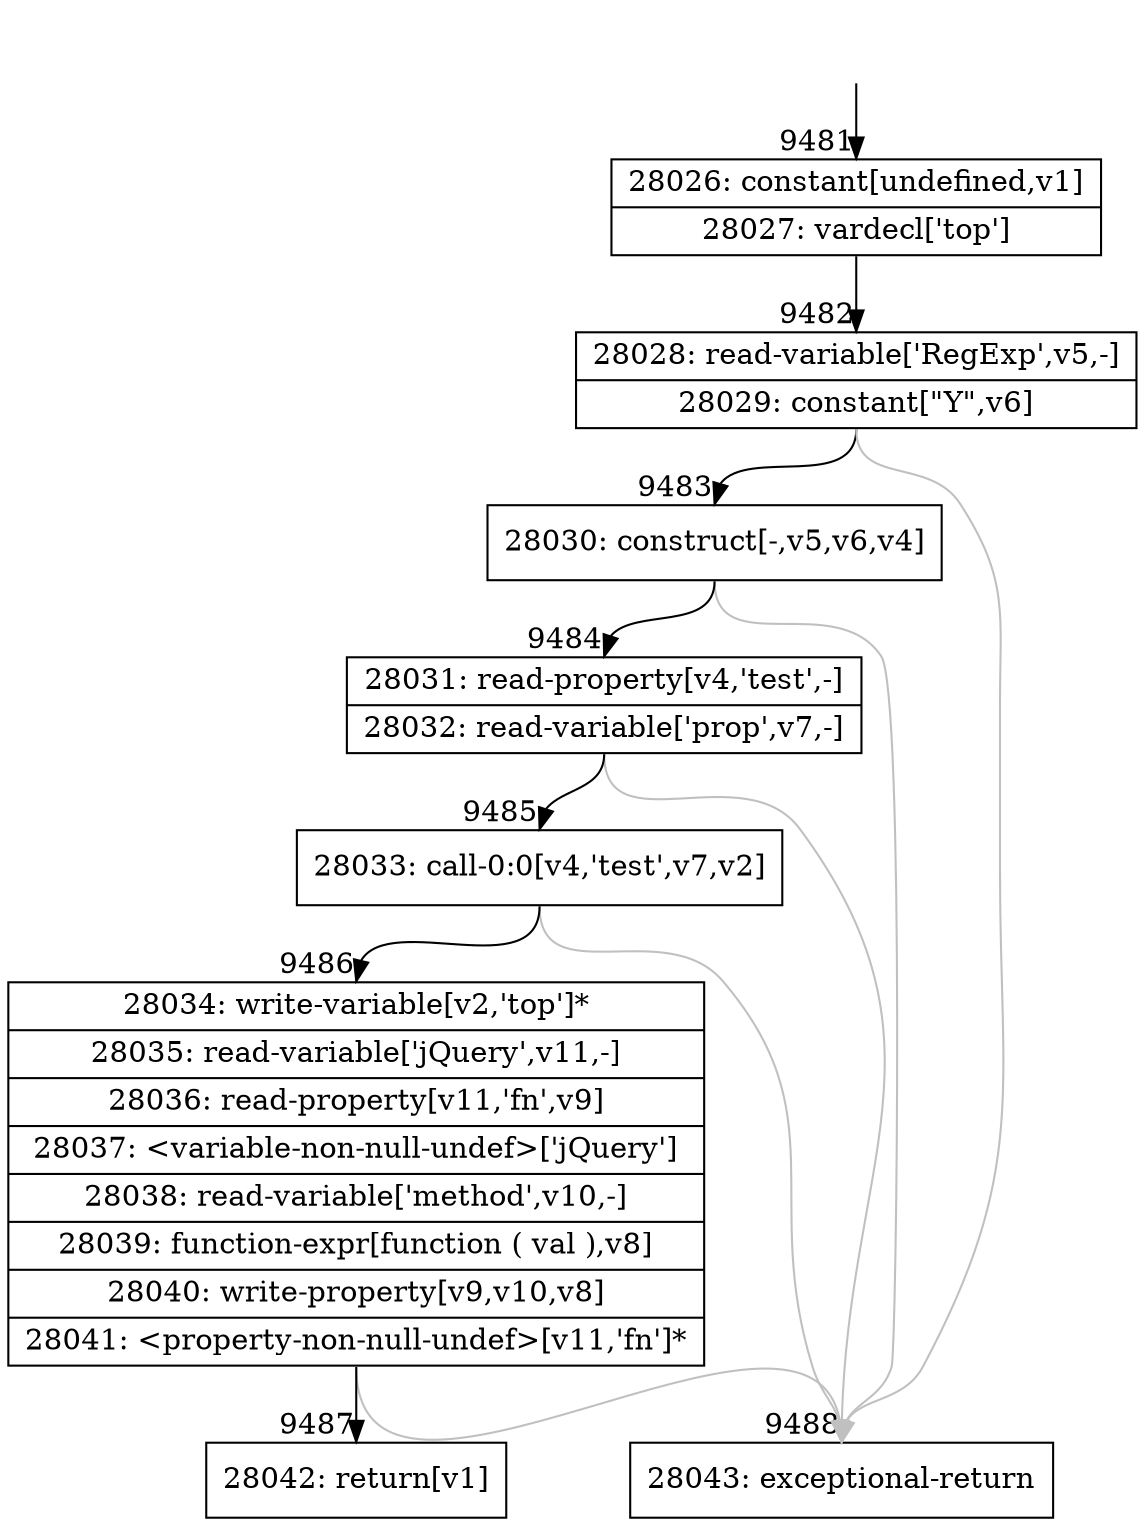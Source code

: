 digraph {
rankdir="TD"
BB_entry585[shape=none,label=""];
BB_entry585 -> BB9481 [tailport=s, headport=n, headlabel="    9481"]
BB9481 [shape=record label="{28026: constant[undefined,v1]|28027: vardecl['top']}" ] 
BB9481 -> BB9482 [tailport=s, headport=n, headlabel="      9482"]
BB9482 [shape=record label="{28028: read-variable['RegExp',v5,-]|28029: constant[\"Y\",v6]}" ] 
BB9482 -> BB9483 [tailport=s, headport=n, headlabel="      9483"]
BB9482 -> BB9488 [tailport=s, headport=n, color=gray, headlabel="      9488"]
BB9483 [shape=record label="{28030: construct[-,v5,v6,v4]}" ] 
BB9483 -> BB9484 [tailport=s, headport=n, headlabel="      9484"]
BB9483 -> BB9488 [tailport=s, headport=n, color=gray]
BB9484 [shape=record label="{28031: read-property[v4,'test',-]|28032: read-variable['prop',v7,-]}" ] 
BB9484 -> BB9485 [tailport=s, headport=n, headlabel="      9485"]
BB9484 -> BB9488 [tailport=s, headport=n, color=gray]
BB9485 [shape=record label="{28033: call-0:0[v4,'test',v7,v2]}" ] 
BB9485 -> BB9486 [tailport=s, headport=n, headlabel="      9486"]
BB9485 -> BB9488 [tailport=s, headport=n, color=gray]
BB9486 [shape=record label="{28034: write-variable[v2,'top']*|28035: read-variable['jQuery',v11,-]|28036: read-property[v11,'fn',v9]|28037: \<variable-non-null-undef\>['jQuery']|28038: read-variable['method',v10,-]|28039: function-expr[function ( val ),v8]|28040: write-property[v9,v10,v8]|28041: \<property-non-null-undef\>[v11,'fn']*}" ] 
BB9486 -> BB9487 [tailport=s, headport=n, headlabel="      9487"]
BB9486 -> BB9488 [tailport=s, headport=n, color=gray]
BB9487 [shape=record label="{28042: return[v1]}" ] 
BB9488 [shape=record label="{28043: exceptional-return}" ] 
}
